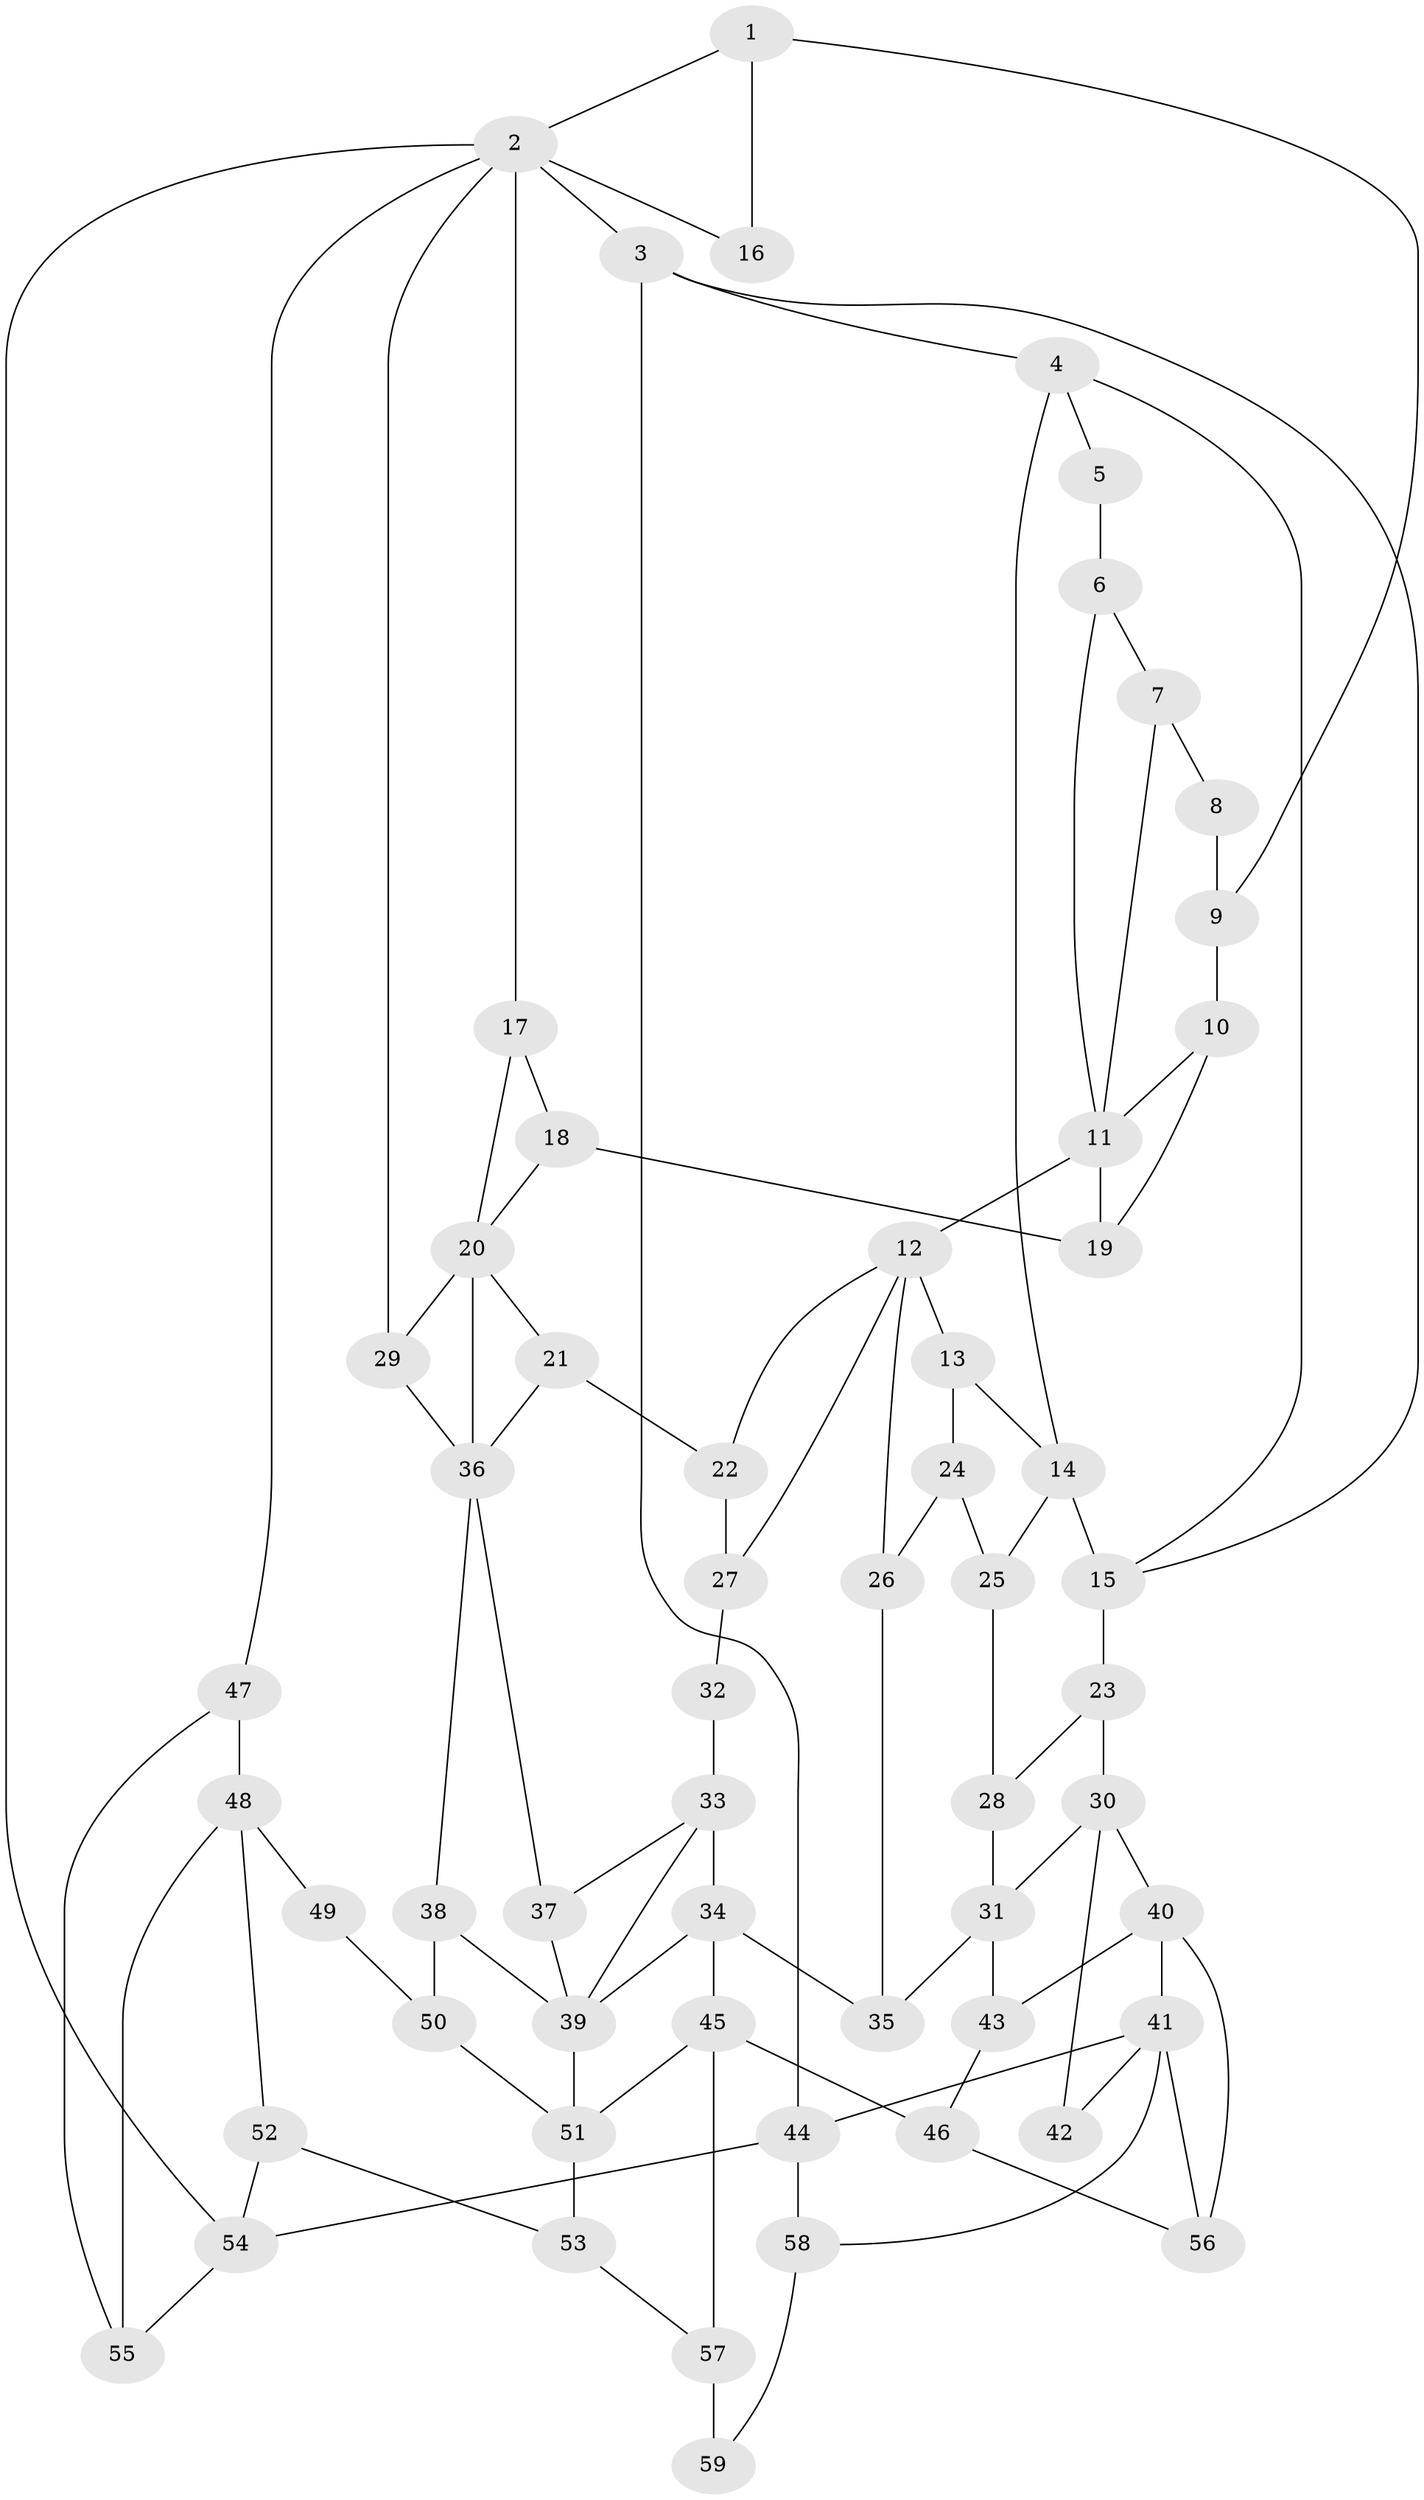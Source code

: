 // original degree distribution, {3: 0.01694915254237288, 5: 0.4576271186440678, 6: 0.2542372881355932, 4: 0.2711864406779661}
// Generated by graph-tools (version 1.1) at 2025/38/03/09/25 02:38:39]
// undirected, 59 vertices, 100 edges
graph export_dot {
graph [start="1"]
  node [color=gray90,style=filled];
  1;
  2;
  3;
  4;
  5;
  6;
  7;
  8;
  9;
  10;
  11;
  12;
  13;
  14;
  15;
  16;
  17;
  18;
  19;
  20;
  21;
  22;
  23;
  24;
  25;
  26;
  27;
  28;
  29;
  30;
  31;
  32;
  33;
  34;
  35;
  36;
  37;
  38;
  39;
  40;
  41;
  42;
  43;
  44;
  45;
  46;
  47;
  48;
  49;
  50;
  51;
  52;
  53;
  54;
  55;
  56;
  57;
  58;
  59;
  1 -- 2 [weight=1.0];
  1 -- 9 [weight=1.0];
  1 -- 16 [weight=2.0];
  2 -- 3 [weight=1.0];
  2 -- 16 [weight=1.0];
  2 -- 17 [weight=1.0];
  2 -- 29 [weight=1.0];
  2 -- 47 [weight=1.0];
  2 -- 54 [weight=1.0];
  3 -- 4 [weight=1.0];
  3 -- 15 [weight=1.0];
  3 -- 44 [weight=1.0];
  4 -- 5 [weight=2.0];
  4 -- 14 [weight=2.0];
  4 -- 15 [weight=1.0];
  5 -- 6 [weight=1.0];
  6 -- 7 [weight=1.0];
  6 -- 11 [weight=1.0];
  7 -- 8 [weight=1.0];
  7 -- 11 [weight=1.0];
  8 -- 9 [weight=1.0];
  9 -- 10 [weight=1.0];
  10 -- 11 [weight=1.0];
  10 -- 19 [weight=1.0];
  11 -- 12 [weight=2.0];
  11 -- 19 [weight=1.0];
  12 -- 13 [weight=1.0];
  12 -- 22 [weight=1.0];
  12 -- 26 [weight=1.0];
  12 -- 27 [weight=1.0];
  13 -- 14 [weight=1.0];
  13 -- 24 [weight=1.0];
  14 -- 15 [weight=1.0];
  14 -- 25 [weight=1.0];
  15 -- 23 [weight=2.0];
  17 -- 18 [weight=1.0];
  17 -- 20 [weight=1.0];
  18 -- 19 [weight=1.0];
  18 -- 20 [weight=1.0];
  20 -- 21 [weight=1.0];
  20 -- 29 [weight=1.0];
  20 -- 36 [weight=2.0];
  21 -- 22 [weight=1.0];
  21 -- 36 [weight=1.0];
  22 -- 27 [weight=1.0];
  23 -- 28 [weight=2.0];
  23 -- 30 [weight=2.0];
  24 -- 25 [weight=1.0];
  24 -- 26 [weight=1.0];
  25 -- 28 [weight=1.0];
  26 -- 35 [weight=1.0];
  27 -- 32 [weight=1.0];
  28 -- 31 [weight=1.0];
  29 -- 36 [weight=1.0];
  30 -- 31 [weight=1.0];
  30 -- 40 [weight=1.0];
  30 -- 42 [weight=1.0];
  31 -- 35 [weight=1.0];
  31 -- 43 [weight=1.0];
  32 -- 33 [weight=2.0];
  33 -- 34 [weight=2.0];
  33 -- 37 [weight=1.0];
  33 -- 39 [weight=1.0];
  34 -- 35 [weight=1.0];
  34 -- 39 [weight=1.0];
  34 -- 45 [weight=1.0];
  36 -- 37 [weight=1.0];
  36 -- 38 [weight=1.0];
  37 -- 39 [weight=1.0];
  38 -- 39 [weight=1.0];
  38 -- 50 [weight=1.0];
  39 -- 51 [weight=1.0];
  40 -- 41 [weight=1.0];
  40 -- 43 [weight=2.0];
  40 -- 56 [weight=1.0];
  41 -- 42 [weight=2.0];
  41 -- 44 [weight=1.0];
  41 -- 56 [weight=1.0];
  41 -- 58 [weight=1.0];
  43 -- 46 [weight=1.0];
  44 -- 54 [weight=1.0];
  44 -- 58 [weight=1.0];
  45 -- 46 [weight=2.0];
  45 -- 51 [weight=1.0];
  45 -- 57 [weight=2.0];
  46 -- 56 [weight=1.0];
  47 -- 48 [weight=1.0];
  47 -- 55 [weight=1.0];
  48 -- 49 [weight=2.0];
  48 -- 52 [weight=2.0];
  48 -- 55 [weight=1.0];
  49 -- 50 [weight=1.0];
  50 -- 51 [weight=1.0];
  51 -- 53 [weight=1.0];
  52 -- 53 [weight=2.0];
  52 -- 54 [weight=1.0];
  53 -- 57 [weight=2.0];
  54 -- 55 [weight=1.0];
  57 -- 59 [weight=2.0];
  58 -- 59 [weight=1.0];
}
